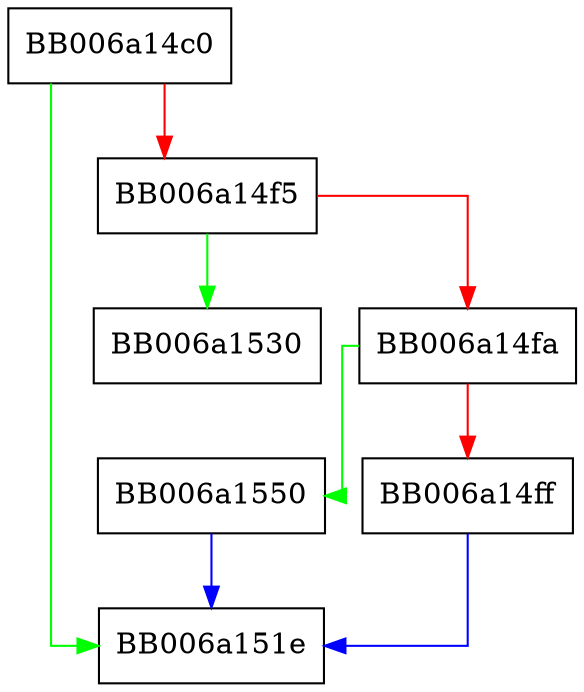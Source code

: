 digraph chacha20_poly1305_cipher {
  node [shape="box"];
  graph [splines=ortho];
  BB006a14c0 -> BB006a151e [color="green"];
  BB006a14c0 -> BB006a14f5 [color="red"];
  BB006a14f5 -> BB006a1530 [color="green"];
  BB006a14f5 -> BB006a14fa [color="red"];
  BB006a14fa -> BB006a1550 [color="green"];
  BB006a14fa -> BB006a14ff [color="red"];
  BB006a14ff -> BB006a151e [color="blue"];
  BB006a1550 -> BB006a151e [color="blue"];
}